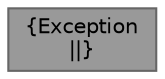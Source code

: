 digraph "Exception"
{
 // INTERACTIVE_SVG=YES
 // LATEX_PDF_SIZE
  bgcolor="transparent";
  edge [fontname=Helvetica,fontsize=10,labelfontname=Helvetica,labelfontsize=10];
  node [fontname=Helvetica,fontsize=10,shape=box,height=0.2,width=0.4];
  Node1 [label="{Exception\n||}",height=0.2,width=0.4,color="gray40", fillcolor="grey60", style="filled", fontcolor="black",tooltip=" "];
}
